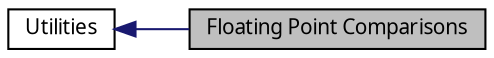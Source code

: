 digraph structs
{
  edge [fontname="FreeSans.ttf",fontsize=8,labelfontname="FreeSans.ttf",labelfontsize=8];
  node [fontname="FreeSans.ttf",fontsize=10,shape=record];
rankdir=LR;
  Node0 [label="Floating Point Comparisons",height=0.2,width=0.4,color="black", fillcolor="grey75", style="filled" fontcolor="black"];
  Node1 [label="Utilities",height=0.2,width=0.4,color="black", fillcolor="white", style="filled",URL="$group__Utilities.html"];
  Node1->Node0 [shape=plaintext, color="midnightblue", dir="back", style="solid"];
}

